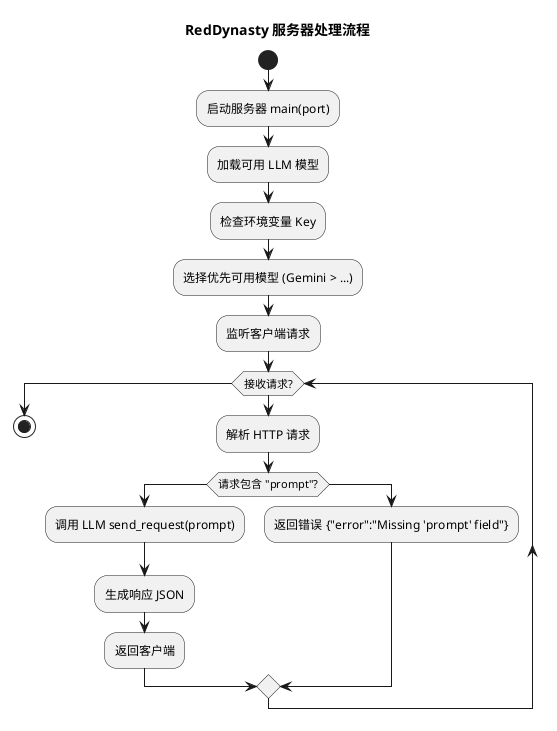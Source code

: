@startuml
title RedDynasty 服务器处理流程

start
:启动服务器 main(port);
:加载可用 LLM 模型;
:检查环境变量 Key;
:选择优先可用模型 (Gemini > ...);
:监听客户端请求;

while (接收请求?)
    :解析 HTTP 请求;
    if (请求包含 "prompt"?)
        :调用 LLM send_request(prompt);
        :生成响应 JSON;
        :返回客户端;
    else
        :返回错误 {"error":"Missing 'prompt' field"};
    endif
endwhile

stop
@enduml

